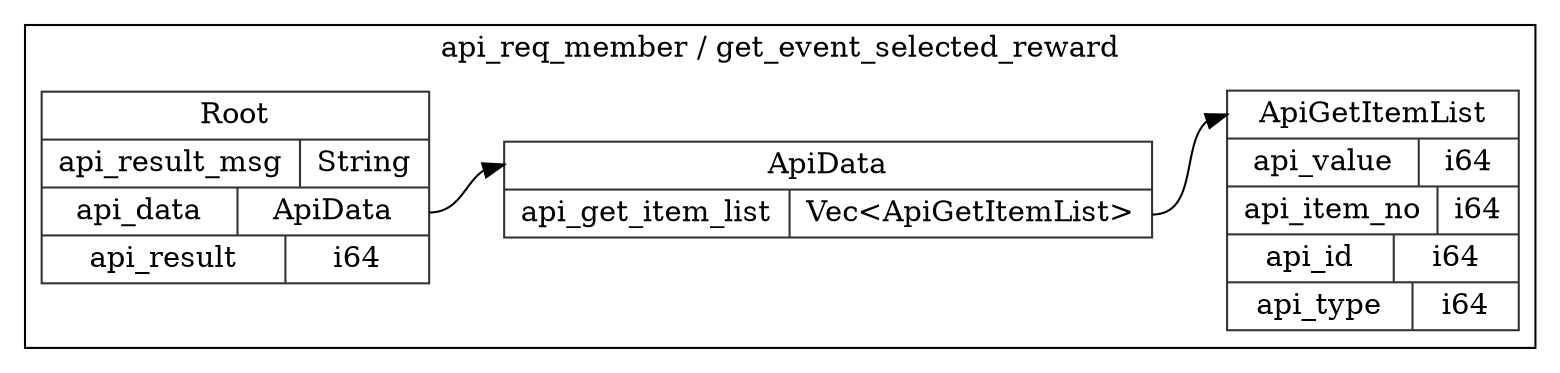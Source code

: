 digraph {
  rankdir=LR;
  subgraph cluster_0 {
    label="api_req_member / get_event_selected_reward";
    node [style="filled", color=white, style="solid", color=gray20];
    api_req_member__get_event_selected_reward__Root [label="<Root> Root  | { api_result_msg | <api_result_msg> String } | { api_data | <api_data> ApiData } | { api_result | <api_result> i64 }", shape=record];
    api_req_member__get_event_selected_reward__ApiData;
    api_req_member__get_event_selected_reward__Root:api_data:e -> api_req_member__get_event_selected_reward__ApiData:ApiData:w;
    api_req_member__get_event_selected_reward__ApiGetItemList [label="<ApiGetItemList> ApiGetItemList  | { api_value | <api_value> i64 } | { api_item_no | <api_item_no> i64 } | { api_id | <api_id> i64 } | { api_type | <api_type> i64 }", shape=record];
    api_req_member__get_event_selected_reward__ApiData [label="<ApiData> ApiData  | { api_get_item_list | <api_get_item_list> Vec\<ApiGetItemList\> }", shape=record];
    api_req_member__get_event_selected_reward__ApiData:api_get_item_list:e -> api_req_member__get_event_selected_reward__ApiGetItemList:ApiGetItemList:w;
  }
}
